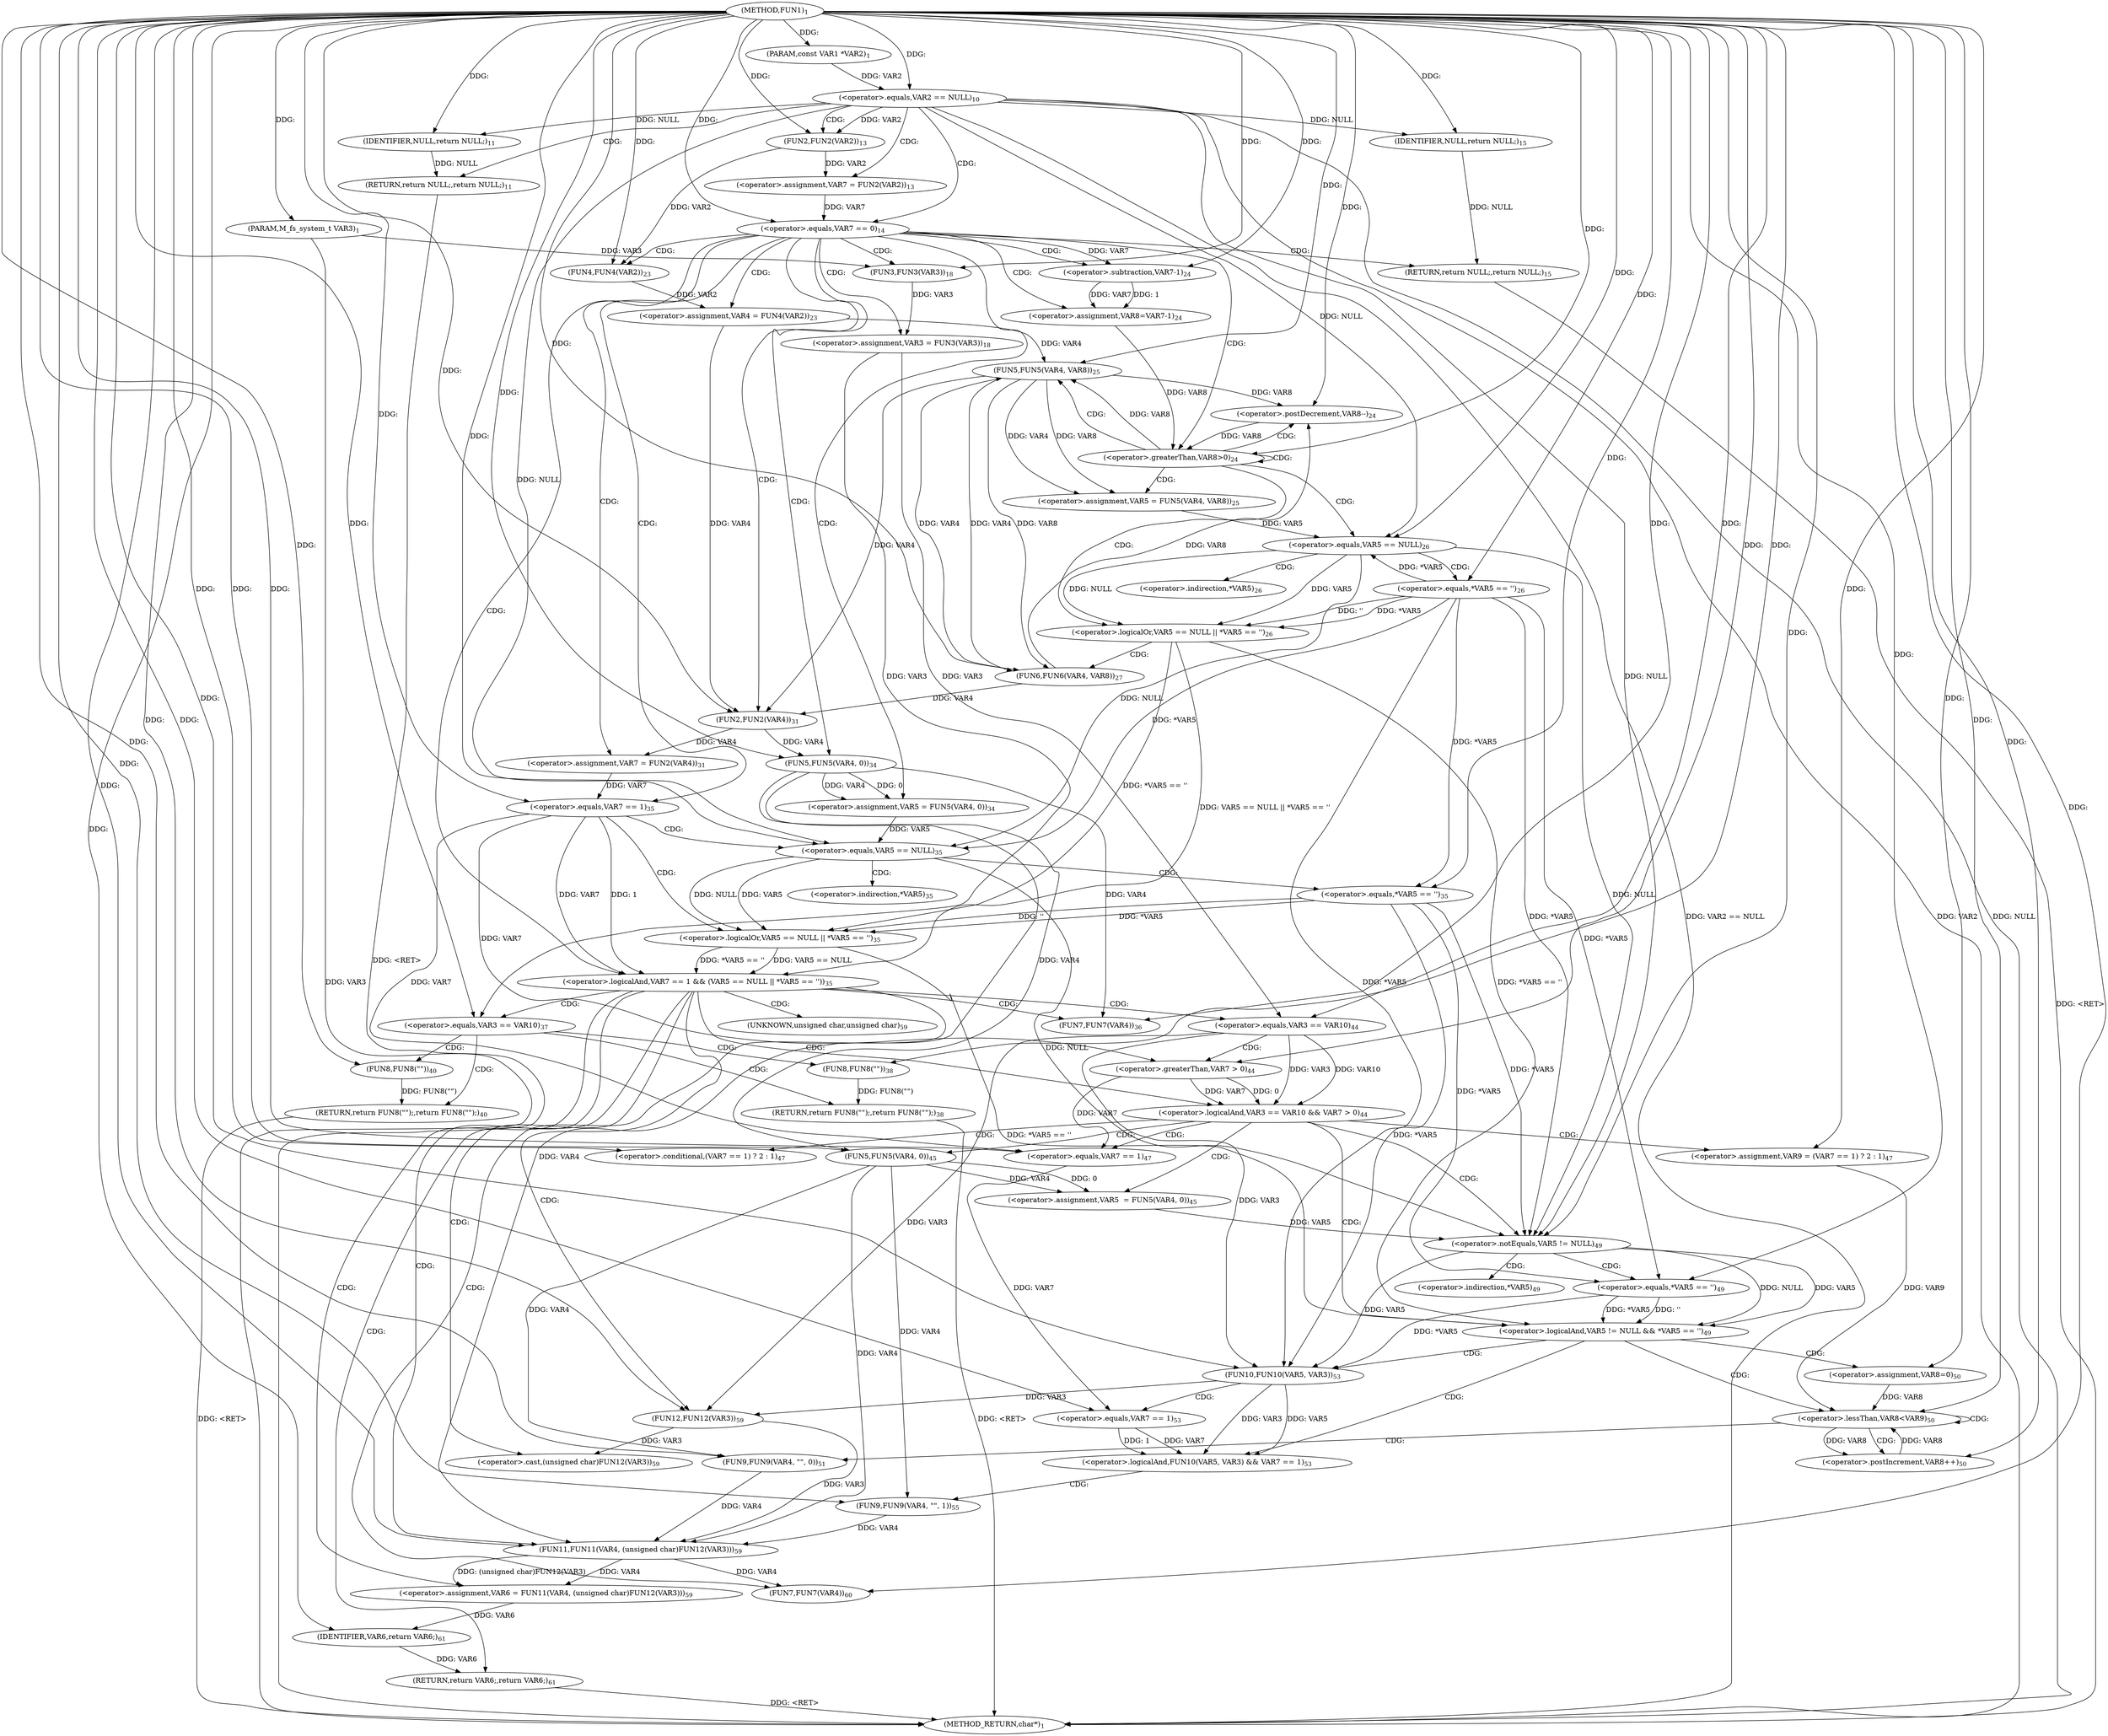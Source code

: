 digraph "FUN1" {  
"8" [label = <(METHOD,FUN1)<SUB>1</SUB>> ]
"185" [label = <(METHOD_RETURN,char*)<SUB>1</SUB>> ]
"9" [label = <(PARAM,const VAR1 *VAR2)<SUB>1</SUB>> ]
"10" [label = <(PARAM,M_fs_system_t VAR3)<SUB>1</SUB>> ]
"25" [label = <(&lt;operator&gt;.assignment,VAR7 = FUN2(VAR2))<SUB>13</SUB>> ]
"36" [label = <(&lt;operator&gt;.assignment,VAR3 = FUN3(VAR3))<SUB>18</SUB>> ]
"40" [label = <(&lt;operator&gt;.assignment,VAR4 = FUN4(VAR2))<SUB>23</SUB>> ]
"75" [label = <(&lt;operator&gt;.assignment,VAR7 = FUN2(VAR4))<SUB>31</SUB>> ]
"79" [label = <(&lt;operator&gt;.assignment,VAR5 = FUN5(VAR4, 0))<SUB>34</SUB>> ]
"173" [label = <(&lt;operator&gt;.assignment,VAR6 = FUN11(VAR4, (unsigned char)FUN12(VAR3)))<SUB>59</SUB>> ]
"181" [label = <(FUN7,FUN7(VAR4))<SUB>60</SUB>> ]
"183" [label = <(RETURN,return VAR6;,return VAR6;)<SUB>61</SUB>> ]
"19" [label = <(&lt;operator&gt;.equals,VAR2 == NULL)<SUB>10</SUB>> ]
"30" [label = <(&lt;operator&gt;.equals,VAR7 == 0)<SUB>14</SUB>> ]
"51" [label = <(&lt;operator&gt;.greaterThan,VAR8&gt;0)<SUB>24</SUB>> ]
"54" [label = <(&lt;operator&gt;.postDecrement,VAR8--)<SUB>24</SUB>> ]
"85" [label = <(&lt;operator&gt;.logicalAnd,VAR7 == 1 &amp;&amp; (VAR5 == NULL || *VAR5 == ''))<SUB>35</SUB>> ]
"112" [label = <(&lt;operator&gt;.logicalAnd,VAR3 == VAR10 &amp;&amp; VAR7 &gt; 0)<SUB>44</SUB>> ]
"184" [label = <(IDENTIFIER,VAR6,return VAR6;)<SUB>61</SUB>> ]
"23" [label = <(RETURN,return NULL;,return NULL;)<SUB>11</SUB>> ]
"27" [label = <(FUN2,FUN2(VAR2))<SUB>13</SUB>> ]
"34" [label = <(RETURN,return NULL;,return NULL;)<SUB>15</SUB>> ]
"38" [label = <(FUN3,FUN3(VAR3))<SUB>18</SUB>> ]
"42" [label = <(FUN4,FUN4(VAR2))<SUB>23</SUB>> ]
"46" [label = <(&lt;operator&gt;.assignment,VAR8=VAR7-1)<SUB>24</SUB>> ]
"57" [label = <(&lt;operator&gt;.assignment,VAR5 = FUN5(VAR4, VAR8))<SUB>25</SUB>> ]
"77" [label = <(FUN2,FUN2(VAR4))<SUB>31</SUB>> ]
"81" [label = <(FUN5,FUN5(VAR4, 0))<SUB>34</SUB>> ]
"98" [label = <(FUN7,FUN7(VAR4))<SUB>36</SUB>> ]
"108" [label = <(RETURN,return FUN8(&quot;&quot;);,return FUN8(&quot;&quot;);)<SUB>40</SUB>> ]
"120" [label = <(&lt;operator&gt;.assignment,VAR5  = FUN5(VAR4, 0))<SUB>45</SUB>> ]
"125" [label = <(&lt;operator&gt;.assignment,VAR9 = (VAR7 == 1) ? 2 : 1)<SUB>47</SUB>> ]
"175" [label = <(FUN11,FUN11(VAR4, (unsigned char)FUN12(VAR3)))<SUB>59</SUB>> ]
"24" [label = <(IDENTIFIER,NULL,return NULL;)<SUB>11</SUB>> ]
"35" [label = <(IDENTIFIER,NULL,return NULL;)<SUB>15</SUB>> ]
"63" [label = <(&lt;operator&gt;.logicalOr,VAR5 == NULL || *VAR5 == '')<SUB>26</SUB>> ]
"86" [label = <(&lt;operator&gt;.equals,VAR7 == 1)<SUB>35</SUB>> ]
"89" [label = <(&lt;operator&gt;.logicalOr,VAR5 == NULL || *VAR5 == '')<SUB>35</SUB>> ]
"101" [label = <(&lt;operator&gt;.equals,VAR3 == VAR10)<SUB>37</SUB>> ]
"109" [label = <(FUN8,FUN8(&quot;&quot;))<SUB>40</SUB>> ]
"113" [label = <(&lt;operator&gt;.equals,VAR3 == VAR10)<SUB>44</SUB>> ]
"116" [label = <(&lt;operator&gt;.greaterThan,VAR7 &gt; 0)<SUB>44</SUB>> ]
"134" [label = <(&lt;operator&gt;.logicalAnd,VAR5 != NULL &amp;&amp; *VAR5 == '')<SUB>49</SUB>> ]
"177" [label = <(&lt;operator&gt;.cast,(unsigned char)FUN12(VAR3))<SUB>59</SUB>> ]
"48" [label = <(&lt;operator&gt;.subtraction,VAR7-1)<SUB>24</SUB>> ]
"59" [label = <(FUN5,FUN5(VAR4, VAR8))<SUB>25</SUB>> ]
"72" [label = <(FUN6,FUN6(VAR4, VAR8))<SUB>27</SUB>> ]
"90" [label = <(&lt;operator&gt;.equals,VAR5 == NULL)<SUB>35</SUB>> ]
"93" [label = <(&lt;operator&gt;.equals,*VAR5 == '')<SUB>35</SUB>> ]
"105" [label = <(RETURN,return FUN8(&quot;&quot;);,return FUN8(&quot;&quot;);)<SUB>38</SUB>> ]
"122" [label = <(FUN5,FUN5(VAR4, 0))<SUB>45</SUB>> ]
"127" [label = <(&lt;operator&gt;.conditional,(VAR7 == 1) ? 2 : 1)<SUB>47</SUB>> ]
"179" [label = <(FUN12,FUN12(VAR3))<SUB>59</SUB>> ]
"64" [label = <(&lt;operator&gt;.equals,VAR5 == NULL)<SUB>26</SUB>> ]
"67" [label = <(&lt;operator&gt;.equals,*VAR5 == '')<SUB>26</SUB>> ]
"106" [label = <(FUN8,FUN8(&quot;&quot;))<SUB>38</SUB>> ]
"128" [label = <(&lt;operator&gt;.equals,VAR7 == 1)<SUB>47</SUB>> ]
"135" [label = <(&lt;operator&gt;.notEquals,VAR5 != NULL)<SUB>49</SUB>> ]
"138" [label = <(&lt;operator&gt;.equals,*VAR5 == '')<SUB>49</SUB>> ]
"148" [label = <(&lt;operator&gt;.lessThan,VAR8&lt;VAR9)<SUB>50</SUB>> ]
"151" [label = <(&lt;operator&gt;.postIncrement,VAR8++)<SUB>50</SUB>> ]
"145" [label = <(&lt;operator&gt;.assignment,VAR8=0)<SUB>50</SUB>> ]
"154" [label = <(FUN9,FUN9(VAR4, &quot;&quot;, 0))<SUB>51</SUB>> ]
"161" [label = <(&lt;operator&gt;.logicalAnd,FUN10(VAR5, VAR3) &amp;&amp; VAR7 == 1)<SUB>53</SUB>> ]
"169" [label = <(FUN9,FUN9(VAR4, &quot;&quot;, 1))<SUB>55</SUB>> ]
"162" [label = <(FUN10,FUN10(VAR5, VAR3))<SUB>53</SUB>> ]
"165" [label = <(&lt;operator&gt;.equals,VAR7 == 1)<SUB>53</SUB>> ]
"178" [label = <(UNKNOWN,unsigned char,unsigned char)<SUB>59</SUB>> ]
"94" [label = <(&lt;operator&gt;.indirection,*VAR5)<SUB>35</SUB>> ]
"68" [label = <(&lt;operator&gt;.indirection,*VAR5)<SUB>26</SUB>> ]
"139" [label = <(&lt;operator&gt;.indirection,*VAR5)<SUB>49</SUB>> ]
  "105" -> "185"  [ label = "DDG: &lt;RET&gt;"] 
  "183" -> "185"  [ label = "DDG: &lt;RET&gt;"] 
  "23" -> "185"  [ label = "DDG: &lt;RET&gt;"] 
  "34" -> "185"  [ label = "DDG: &lt;RET&gt;"] 
  "108" -> "185"  [ label = "DDG: &lt;RET&gt;"] 
  "10" -> "185"  [ label = "DDG: VAR3"] 
  "19" -> "185"  [ label = "DDG: VAR2"] 
  "19" -> "185"  [ label = "DDG: NULL"] 
  "19" -> "185"  [ label = "DDG: VAR2 == NULL"] 
  "8" -> "9"  [ label = "DDG: "] 
  "8" -> "10"  [ label = "DDG: "] 
  "27" -> "25"  [ label = "DDG: VAR2"] 
  "38" -> "36"  [ label = "DDG: VAR3"] 
  "42" -> "40"  [ label = "DDG: VAR2"] 
  "77" -> "75"  [ label = "DDG: VAR4"] 
  "81" -> "79"  [ label = "DDG: VAR4"] 
  "81" -> "79"  [ label = "DDG: 0"] 
  "175" -> "173"  [ label = "DDG: VAR4"] 
  "175" -> "173"  [ label = "DDG: (unsigned char)FUN12(VAR3)"] 
  "184" -> "183"  [ label = "DDG: VAR6"] 
  "175" -> "181"  [ label = "DDG: VAR4"] 
  "8" -> "181"  [ label = "DDG: "] 
  "173" -> "184"  [ label = "DDG: VAR6"] 
  "8" -> "184"  [ label = "DDG: "] 
  "9" -> "19"  [ label = "DDG: VAR2"] 
  "8" -> "19"  [ label = "DDG: "] 
  "24" -> "23"  [ label = "DDG: NULL"] 
  "19" -> "27"  [ label = "DDG: VAR2"] 
  "8" -> "27"  [ label = "DDG: "] 
  "25" -> "30"  [ label = "DDG: VAR7"] 
  "8" -> "30"  [ label = "DDG: "] 
  "35" -> "34"  [ label = "DDG: NULL"] 
  "10" -> "38"  [ label = "DDG: VAR3"] 
  "8" -> "38"  [ label = "DDG: "] 
  "27" -> "42"  [ label = "DDG: VAR2"] 
  "8" -> "42"  [ label = "DDG: "] 
  "48" -> "46"  [ label = "DDG: VAR7"] 
  "48" -> "46"  [ label = "DDG: 1"] 
  "46" -> "51"  [ label = "DDG: VAR8"] 
  "54" -> "51"  [ label = "DDG: VAR8"] 
  "8" -> "51"  [ label = "DDG: "] 
  "59" -> "54"  [ label = "DDG: VAR8"] 
  "72" -> "54"  [ label = "DDG: VAR8"] 
  "8" -> "54"  [ label = "DDG: "] 
  "59" -> "57"  [ label = "DDG: VAR4"] 
  "59" -> "57"  [ label = "DDG: VAR8"] 
  "40" -> "77"  [ label = "DDG: VAR4"] 
  "59" -> "77"  [ label = "DDG: VAR4"] 
  "72" -> "77"  [ label = "DDG: VAR4"] 
  "8" -> "77"  [ label = "DDG: "] 
  "77" -> "81"  [ label = "DDG: VAR4"] 
  "8" -> "81"  [ label = "DDG: "] 
  "86" -> "85"  [ label = "DDG: VAR7"] 
  "86" -> "85"  [ label = "DDG: 1"] 
  "63" -> "85"  [ label = "DDG: VAR5 == NULL || *VAR5 == ''"] 
  "89" -> "85"  [ label = "DDG: VAR5 == NULL"] 
  "89" -> "85"  [ label = "DDG: *VAR5 == ''"] 
  "109" -> "108"  [ label = "DDG: FUN8(&quot;&quot;)"] 
  "113" -> "112"  [ label = "DDG: VAR3"] 
  "113" -> "112"  [ label = "DDG: VAR10"] 
  "116" -> "112"  [ label = "DDG: VAR7"] 
  "116" -> "112"  [ label = "DDG: 0"] 
  "122" -> "120"  [ label = "DDG: VAR4"] 
  "122" -> "120"  [ label = "DDG: 0"] 
  "8" -> "125"  [ label = "DDG: "] 
  "81" -> "175"  [ label = "DDG: VAR4"] 
  "122" -> "175"  [ label = "DDG: VAR4"] 
  "169" -> "175"  [ label = "DDG: VAR4"] 
  "154" -> "175"  [ label = "DDG: VAR4"] 
  "8" -> "175"  [ label = "DDG: "] 
  "179" -> "175"  [ label = "DDG: VAR3"] 
  "19" -> "24"  [ label = "DDG: NULL"] 
  "8" -> "24"  [ label = "DDG: "] 
  "19" -> "35"  [ label = "DDG: NULL"] 
  "8" -> "35"  [ label = "DDG: "] 
  "75" -> "86"  [ label = "DDG: VAR7"] 
  "8" -> "86"  [ label = "DDG: "] 
  "90" -> "89"  [ label = "DDG: VAR5"] 
  "90" -> "89"  [ label = "DDG: NULL"] 
  "93" -> "89"  [ label = "DDG: *VAR5"] 
  "93" -> "89"  [ label = "DDG: ''"] 
  "63" -> "89"  [ label = "DDG: *VAR5 == ''"] 
  "81" -> "98"  [ label = "DDG: VAR4"] 
  "8" -> "98"  [ label = "DDG: "] 
  "36" -> "113"  [ label = "DDG: VAR3"] 
  "8" -> "113"  [ label = "DDG: "] 
  "86" -> "116"  [ label = "DDG: VAR7"] 
  "8" -> "116"  [ label = "DDG: "] 
  "179" -> "177"  [ label = "DDG: VAR3"] 
  "30" -> "48"  [ label = "DDG: VAR7"] 
  "8" -> "48"  [ label = "DDG: "] 
  "40" -> "59"  [ label = "DDG: VAR4"] 
  "72" -> "59"  [ label = "DDG: VAR4"] 
  "8" -> "59"  [ label = "DDG: "] 
  "51" -> "59"  [ label = "DDG: VAR8"] 
  "64" -> "63"  [ label = "DDG: VAR5"] 
  "64" -> "63"  [ label = "DDG: NULL"] 
  "67" -> "63"  [ label = "DDG: *VAR5"] 
  "67" -> "63"  [ label = "DDG: ''"] 
  "79" -> "90"  [ label = "DDG: VAR5"] 
  "67" -> "90"  [ label = "DDG: *VAR5"] 
  "8" -> "90"  [ label = "DDG: "] 
  "19" -> "90"  [ label = "DDG: NULL"] 
  "64" -> "90"  [ label = "DDG: NULL"] 
  "67" -> "93"  [ label = "DDG: *VAR5"] 
  "8" -> "93"  [ label = "DDG: "] 
  "36" -> "101"  [ label = "DDG: VAR3"] 
  "8" -> "101"  [ label = "DDG: "] 
  "106" -> "105"  [ label = "DDG: FUN8(&quot;&quot;)"] 
  "8" -> "109"  [ label = "DDG: "] 
  "81" -> "122"  [ label = "DDG: VAR4"] 
  "8" -> "122"  [ label = "DDG: "] 
  "8" -> "127"  [ label = "DDG: "] 
  "135" -> "134"  [ label = "DDG: VAR5"] 
  "135" -> "134"  [ label = "DDG: NULL"] 
  "89" -> "134"  [ label = "DDG: *VAR5 == ''"] 
  "63" -> "134"  [ label = "DDG: *VAR5 == ''"] 
  "138" -> "134"  [ label = "DDG: *VAR5"] 
  "138" -> "134"  [ label = "DDG: ''"] 
  "113" -> "179"  [ label = "DDG: VAR3"] 
  "162" -> "179"  [ label = "DDG: VAR3"] 
  "8" -> "179"  [ label = "DDG: "] 
  "57" -> "64"  [ label = "DDG: VAR5"] 
  "67" -> "64"  [ label = "DDG: *VAR5"] 
  "8" -> "64"  [ label = "DDG: "] 
  "19" -> "64"  [ label = "DDG: NULL"] 
  "8" -> "67"  [ label = "DDG: "] 
  "59" -> "72"  [ label = "DDG: VAR4"] 
  "8" -> "72"  [ label = "DDG: "] 
  "59" -> "72"  [ label = "DDG: VAR8"] 
  "86" -> "128"  [ label = "DDG: VAR7"] 
  "116" -> "128"  [ label = "DDG: VAR7"] 
  "8" -> "128"  [ label = "DDG: "] 
  "93" -> "135"  [ label = "DDG: *VAR5"] 
  "120" -> "135"  [ label = "DDG: VAR5"] 
  "67" -> "135"  [ label = "DDG: *VAR5"] 
  "8" -> "135"  [ label = "DDG: "] 
  "19" -> "135"  [ label = "DDG: NULL"] 
  "90" -> "135"  [ label = "DDG: NULL"] 
  "64" -> "135"  [ label = "DDG: NULL"] 
  "93" -> "138"  [ label = "DDG: *VAR5"] 
  "67" -> "138"  [ label = "DDG: *VAR5"] 
  "8" -> "138"  [ label = "DDG: "] 
  "8" -> "106"  [ label = "DDG: "] 
  "8" -> "145"  [ label = "DDG: "] 
  "145" -> "148"  [ label = "DDG: VAR8"] 
  "151" -> "148"  [ label = "DDG: VAR8"] 
  "8" -> "148"  [ label = "DDG: "] 
  "125" -> "148"  [ label = "DDG: VAR9"] 
  "148" -> "151"  [ label = "DDG: VAR8"] 
  "8" -> "151"  [ label = "DDG: "] 
  "122" -> "154"  [ label = "DDG: VAR4"] 
  "8" -> "154"  [ label = "DDG: "] 
  "162" -> "161"  [ label = "DDG: VAR5"] 
  "162" -> "161"  [ label = "DDG: VAR3"] 
  "165" -> "161"  [ label = "DDG: VAR7"] 
  "165" -> "161"  [ label = "DDG: 1"] 
  "93" -> "162"  [ label = "DDG: *VAR5"] 
  "135" -> "162"  [ label = "DDG: VAR5"] 
  "138" -> "162"  [ label = "DDG: *VAR5"] 
  "67" -> "162"  [ label = "DDG: *VAR5"] 
  "8" -> "162"  [ label = "DDG: "] 
  "113" -> "162"  [ label = "DDG: VAR3"] 
  "128" -> "165"  [ label = "DDG: VAR7"] 
  "8" -> "165"  [ label = "DDG: "] 
  "122" -> "169"  [ label = "DDG: VAR4"] 
  "8" -> "169"  [ label = "DDG: "] 
  "19" -> "30"  [ label = "CDG: "] 
  "19" -> "25"  [ label = "CDG: "] 
  "19" -> "27"  [ label = "CDG: "] 
  "19" -> "23"  [ label = "CDG: "] 
  "30" -> "34"  [ label = "CDG: "] 
  "30" -> "77"  [ label = "CDG: "] 
  "30" -> "42"  [ label = "CDG: "] 
  "30" -> "51"  [ label = "CDG: "] 
  "30" -> "75"  [ label = "CDG: "] 
  "30" -> "81"  [ label = "CDG: "] 
  "30" -> "85"  [ label = "CDG: "] 
  "30" -> "38"  [ label = "CDG: "] 
  "30" -> "40"  [ label = "CDG: "] 
  "30" -> "79"  [ label = "CDG: "] 
  "30" -> "36"  [ label = "CDG: "] 
  "30" -> "86"  [ label = "CDG: "] 
  "30" -> "48"  [ label = "CDG: "] 
  "30" -> "46"  [ label = "CDG: "] 
  "51" -> "64"  [ label = "CDG: "] 
  "51" -> "51"  [ label = "CDG: "] 
  "51" -> "57"  [ label = "CDG: "] 
  "51" -> "59"  [ label = "CDG: "] 
  "51" -> "54"  [ label = "CDG: "] 
  "51" -> "63"  [ label = "CDG: "] 
  "85" -> "98"  [ label = "CDG: "] 
  "85" -> "113"  [ label = "CDG: "] 
  "85" -> "179"  [ label = "CDG: "] 
  "85" -> "178"  [ label = "CDG: "] 
  "85" -> "112"  [ label = "CDG: "] 
  "85" -> "181"  [ label = "CDG: "] 
  "85" -> "101"  [ label = "CDG: "] 
  "85" -> "173"  [ label = "CDG: "] 
  "85" -> "183"  [ label = "CDG: "] 
  "85" -> "177"  [ label = "CDG: "] 
  "85" -> "175"  [ label = "CDG: "] 
  "112" -> "120"  [ label = "CDG: "] 
  "112" -> "128"  [ label = "CDG: "] 
  "112" -> "134"  [ label = "CDG: "] 
  "112" -> "127"  [ label = "CDG: "] 
  "112" -> "122"  [ label = "CDG: "] 
  "112" -> "135"  [ label = "CDG: "] 
  "112" -> "125"  [ label = "CDG: "] 
  "86" -> "90"  [ label = "CDG: "] 
  "86" -> "89"  [ label = "CDG: "] 
  "113" -> "116"  [ label = "CDG: "] 
  "63" -> "72"  [ label = "CDG: "] 
  "90" -> "94"  [ label = "CDG: "] 
  "90" -> "93"  [ label = "CDG: "] 
  "101" -> "108"  [ label = "CDG: "] 
  "101" -> "106"  [ label = "CDG: "] 
  "101" -> "105"  [ label = "CDG: "] 
  "101" -> "109"  [ label = "CDG: "] 
  "134" -> "145"  [ label = "CDG: "] 
  "134" -> "161"  [ label = "CDG: "] 
  "134" -> "162"  [ label = "CDG: "] 
  "134" -> "148"  [ label = "CDG: "] 
  "64" -> "68"  [ label = "CDG: "] 
  "64" -> "67"  [ label = "CDG: "] 
  "135" -> "138"  [ label = "CDG: "] 
  "135" -> "139"  [ label = "CDG: "] 
  "148" -> "154"  [ label = "CDG: "] 
  "148" -> "151"  [ label = "CDG: "] 
  "148" -> "148"  [ label = "CDG: "] 
  "161" -> "169"  [ label = "CDG: "] 
  "162" -> "165"  [ label = "CDG: "] 
}
